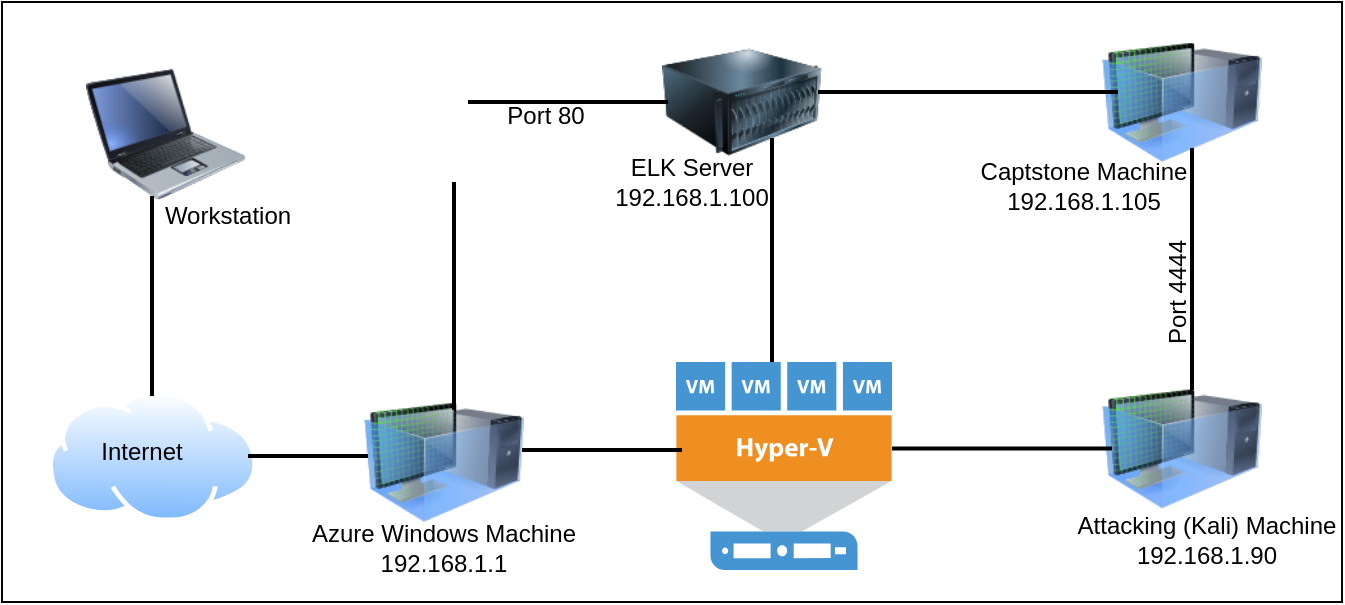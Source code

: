 <mxfile version="15.4.1" type="github">
  <diagram id="cv2z1lswoH59peXT2opw" name="Page-1">
    <mxGraphModel dx="782" dy="444" grid="1" gridSize="10" guides="1" tooltips="1" connect="1" arrows="1" fold="1" page="1" pageScale="1" pageWidth="850" pageHeight="1100" math="0" shadow="0">
      <root>
        <mxCell id="0" />
        <mxCell id="1" parent="0" />
        <mxCell id="muckkM3oSpar6D-4Fxx5-1" value="" style="pointerEvents=1;shadow=0;dashed=0;html=1;strokeColor=none;fillColor=#4495D1;labelPosition=center;verticalLabelPosition=bottom;verticalAlign=top;align=center;outlineConnect=0;shape=mxgraph.veeam.hyper_v_host;" vertex="1" parent="1">
          <mxGeometry x="337" y="220" width="108" height="104" as="geometry" />
        </mxCell>
        <mxCell id="muckkM3oSpar6D-4Fxx5-2" value="" style="shape=image;html=1;verticalAlign=top;verticalLabelPosition=bottom;labelBackgroundColor=#ffffff;imageAspect=0;aspect=fixed;image=https://cdn4.iconfinder.com/data/icons/logos-brands-5/24/kibana-128.png" vertex="1" parent="1">
          <mxGeometry x="201" y="70" width="60" height="60" as="geometry" />
        </mxCell>
        <mxCell id="muckkM3oSpar6D-4Fxx5-3" value="" style="image;html=1;image=img/lib/clip_art/computers/Server_128x128.png" vertex="1" parent="1">
          <mxGeometry x="330" y="50" width="80" height="80" as="geometry" />
        </mxCell>
        <mxCell id="muckkM3oSpar6D-4Fxx5-4" value="" style="image;html=1;image=img/lib/clip_art/computers/Virtual_Machine_128x128.png" vertex="1" parent="1">
          <mxGeometry x="550" y="223.25" width="80" height="80" as="geometry" />
        </mxCell>
        <mxCell id="muckkM3oSpar6D-4Fxx5-5" value="" style="image;html=1;image=img/lib/clip_art/computers/Virtual_Machine_128x128.png" vertex="1" parent="1">
          <mxGeometry x="550" y="50" width="80" height="80" as="geometry" />
        </mxCell>
        <mxCell id="muckkM3oSpar6D-4Fxx5-7" value="" style="aspect=fixed;perimeter=ellipsePerimeter;html=1;align=center;shadow=0;dashed=0;spacingTop=3;image;image=img/lib/active_directory/internet_cloud.svg;" vertex="1" parent="1">
          <mxGeometry x="22.98" y="234.25" width="104.68" height="65.95" as="geometry" />
        </mxCell>
        <mxCell id="muckkM3oSpar6D-4Fxx5-8" value="" style="image;html=1;image=img/lib/clip_art/computers/Laptop_128x128.png" vertex="1" parent="1">
          <mxGeometry x="42" y="66" width="80" height="80" as="geometry" />
        </mxCell>
        <mxCell id="muckkM3oSpar6D-4Fxx5-9" value="" style="line;strokeWidth=2;direction=south;html=1;" vertex="1" parent="1">
          <mxGeometry x="70" y="137" width="10" height="100" as="geometry" />
        </mxCell>
        <mxCell id="muckkM3oSpar6D-4Fxx5-10" value="" style="line;strokeWidth=2;direction=south;html=1;" vertex="1" parent="1">
          <mxGeometry x="380" y="108" width="10" height="112" as="geometry" />
        </mxCell>
        <mxCell id="muckkM3oSpar6D-4Fxx5-11" value="" style="line;strokeWidth=2;html=1;" vertex="1" parent="1">
          <mxGeometry x="260" y="259" width="80" height="10" as="geometry" />
        </mxCell>
        <mxCell id="muckkM3oSpar6D-4Fxx5-12" value="" style="line;strokeWidth=2;html=1;" vertex="1" parent="1">
          <mxGeometry x="445" y="258.25" width="110" height="10" as="geometry" />
        </mxCell>
        <mxCell id="muckkM3oSpar6D-4Fxx5-13" value="" style="line;strokeWidth=2;direction=south;html=1;" vertex="1" parent="1">
          <mxGeometry x="590" y="113" width="10" height="121" as="geometry" />
        </mxCell>
        <mxCell id="muckkM3oSpar6D-4Fxx5-14" value="" style="line;strokeWidth=2;html=1;" vertex="1" parent="1">
          <mxGeometry x="408" y="80" width="150" height="10" as="geometry" />
        </mxCell>
        <mxCell id="muckkM3oSpar6D-4Fxx5-17" value="Workstation" style="text;html=1;strokeColor=none;fillColor=none;align=center;verticalAlign=middle;whiteSpace=wrap;rounded=0;" vertex="1" parent="1">
          <mxGeometry x="88" y="137" width="50" height="20" as="geometry" />
        </mxCell>
        <mxCell id="muckkM3oSpar6D-4Fxx5-18" value="ELK Server&lt;br&gt;192.168.1.100" style="text;html=1;strokeColor=none;fillColor=none;align=center;verticalAlign=middle;whiteSpace=wrap;rounded=0;" vertex="1" parent="1">
          <mxGeometry x="310" y="120" width="70" height="20" as="geometry" />
        </mxCell>
        <mxCell id="muckkM3oSpar6D-4Fxx5-19" value="Captstone Machine&lt;br&gt;192.168.1.105" style="text;html=1;strokeColor=none;fillColor=none;align=center;verticalAlign=middle;whiteSpace=wrap;rounded=0;" vertex="1" parent="1">
          <mxGeometry x="486" y="113" width="110" height="37" as="geometry" />
        </mxCell>
        <mxCell id="muckkM3oSpar6D-4Fxx5-20" value="Attacking (Kali) Machine&lt;br&gt;192.168.1.90" style="text;html=1;strokeColor=none;fillColor=none;align=center;verticalAlign=middle;whiteSpace=wrap;rounded=0;" vertex="1" parent="1">
          <mxGeometry x="535" y="294" width="135" height="30" as="geometry" />
        </mxCell>
        <mxCell id="muckkM3oSpar6D-4Fxx5-21" value="Internet" style="text;html=1;strokeColor=none;fillColor=none;align=center;verticalAlign=middle;whiteSpace=wrap;rounded=0;" vertex="1" parent="1">
          <mxGeometry x="50" y="254" width="40" height="21" as="geometry" />
        </mxCell>
        <mxCell id="muckkM3oSpar6D-4Fxx5-23" value="Port 4444" style="text;html=1;strokeColor=none;fillColor=none;align=center;verticalAlign=middle;whiteSpace=wrap;rounded=0;rotation=270;" vertex="1" parent="1">
          <mxGeometry x="558" y="170" width="60" height="30" as="geometry" />
        </mxCell>
        <mxCell id="muckkM3oSpar6D-4Fxx5-24" value="" style="whiteSpace=wrap;html=1;fillColor=none;" vertex="1" parent="1">
          <mxGeometry y="40" width="670" height="300" as="geometry" />
        </mxCell>
        <mxCell id="muckkM3oSpar6D-4Fxx5-25" value="Azure Windows Machine&lt;br&gt;192.168.1.1" style="text;html=1;strokeColor=none;fillColor=none;align=center;verticalAlign=middle;whiteSpace=wrap;rounded=0;" vertex="1" parent="1">
          <mxGeometry x="146" y="298" width="150" height="30" as="geometry" />
        </mxCell>
        <mxCell id="muckkM3oSpar6D-4Fxx5-26" value="" style="image;html=1;image=img/lib/clip_art/computers/Virtual_Machine_128x128.png;strokeColor=default;" vertex="1" parent="1">
          <mxGeometry x="181" y="220" width="80" height="100" as="geometry" />
        </mxCell>
        <mxCell id="muckkM3oSpar6D-4Fxx5-28" value="" style="line;strokeWidth=2;html=1;" vertex="1" parent="1">
          <mxGeometry x="123" y="262" width="60" height="10" as="geometry" />
        </mxCell>
        <mxCell id="muckkM3oSpar6D-4Fxx5-29" value="" style="line;strokeWidth=2;html=1;fillColor=#4495D1;" vertex="1" parent="1">
          <mxGeometry x="233" y="85" width="100" height="10" as="geometry" />
        </mxCell>
        <mxCell id="muckkM3oSpar6D-4Fxx5-30" value="" style="line;strokeWidth=2;direction=south;html=1;fillColor=#4495D1;" vertex="1" parent="1">
          <mxGeometry x="221" y="130" width="10" height="114" as="geometry" />
        </mxCell>
        <mxCell id="muckkM3oSpar6D-4Fxx5-34" value="&lt;font style=&quot;font-size: 12px&quot;&gt;Port 80&lt;/font&gt;" style="text;html=1;strokeColor=none;fillColor=none;align=center;verticalAlign=middle;whiteSpace=wrap;rounded=0;fontSize=18;" vertex="1" parent="1">
          <mxGeometry x="242" y="80" width="60" height="30" as="geometry" />
        </mxCell>
      </root>
    </mxGraphModel>
  </diagram>
</mxfile>
